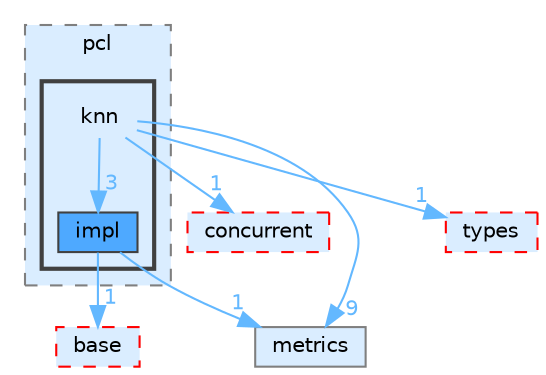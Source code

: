 digraph "src/include/cpp-toolbox/pcl/knn"
{
 // LATEX_PDF_SIZE
  bgcolor="transparent";
  edge [fontname=Helvetica,fontsize=10,labelfontname=Helvetica,labelfontsize=10];
  node [fontname=Helvetica,fontsize=10,shape=box,height=0.2,width=0.4];
  compound=true
  subgraph clusterdir_f66d48d75a3d5d9d9a342840712bf869 {
    graph [ bgcolor="#daedff", pencolor="grey50", label="pcl", fontname=Helvetica,fontsize=10 style="filled,dashed", URL="dir_f66d48d75a3d5d9d9a342840712bf869.html",tooltip=""]
  subgraph clusterdir_243df28db0ff42736885b37407e99842 {
    graph [ bgcolor="#daedff", pencolor="grey25", label="", fontname=Helvetica,fontsize=10 style="filled,bold", URL="dir_243df28db0ff42736885b37407e99842.html",tooltip=""]
    dir_243df28db0ff42736885b37407e99842 [shape=plaintext, label="knn"];
  dir_9999cfbe4e3f3c198927bfa51ffe406e [label="impl", fillcolor="#4ea9ff", color="grey25", style="filled", URL="dir_9999cfbe4e3f3c198927bfa51ffe406e.html",tooltip=""];
  }
  }
  dir_175064ea02679cf4c3a50b5407502295 [label="base", fillcolor="#daedff", color="red", style="filled,dashed", URL="dir_175064ea02679cf4c3a50b5407502295.html",tooltip=""];
  dir_53097c1fb4416aacf03fa23589a54650 [label="concurrent", fillcolor="#daedff", color="red", style="filled,dashed", URL="dir_53097c1fb4416aacf03fa23589a54650.html",tooltip=""];
  dir_8fad4626683566b36de06301c858df30 [label="metrics", fillcolor="#daedff", color="grey50", style="filled", URL="dir_8fad4626683566b36de06301c858df30.html",tooltip=""];
  dir_d073c017754f5bdb7e8e1de8ad13b99a [label="types", fillcolor="#daedff", color="red", style="filled,dashed", URL="dir_d073c017754f5bdb7e8e1de8ad13b99a.html",tooltip=""];
  dir_243df28db0ff42736885b37407e99842->dir_53097c1fb4416aacf03fa23589a54650 [headlabel="1", labeldistance=1.5 headhref="dir_000028_000001.html" href="dir_000028_000001.html" color="steelblue1" fontcolor="steelblue1"];
  dir_243df28db0ff42736885b37407e99842->dir_8fad4626683566b36de06301c858df30 [headlabel="9", labeldistance=1.5 headhref="dir_000028_000033.html" href="dir_000028_000033.html" color="steelblue1" fontcolor="steelblue1"];
  dir_243df28db0ff42736885b37407e99842->dir_9999cfbe4e3f3c198927bfa51ffe406e [headlabel="3", labeldistance=1.5 headhref="dir_000028_000022.html" href="dir_000028_000022.html" color="steelblue1" fontcolor="steelblue1"];
  dir_243df28db0ff42736885b37407e99842->dir_d073c017754f5bdb7e8e1de8ad13b99a [headlabel="1", labeldistance=1.5 headhref="dir_000028_000039.html" href="dir_000028_000039.html" color="steelblue1" fontcolor="steelblue1"];
  dir_9999cfbe4e3f3c198927bfa51ffe406e->dir_175064ea02679cf4c3a50b5407502295 [headlabel="1", labeldistance=1.5 headhref="dir_000022_000000.html" href="dir_000022_000000.html" color="steelblue1" fontcolor="steelblue1"];
  dir_9999cfbe4e3f3c198927bfa51ffe406e->dir_8fad4626683566b36de06301c858df30 [headlabel="1", labeldistance=1.5 headhref="dir_000022_000033.html" href="dir_000022_000033.html" color="steelblue1" fontcolor="steelblue1"];
}
